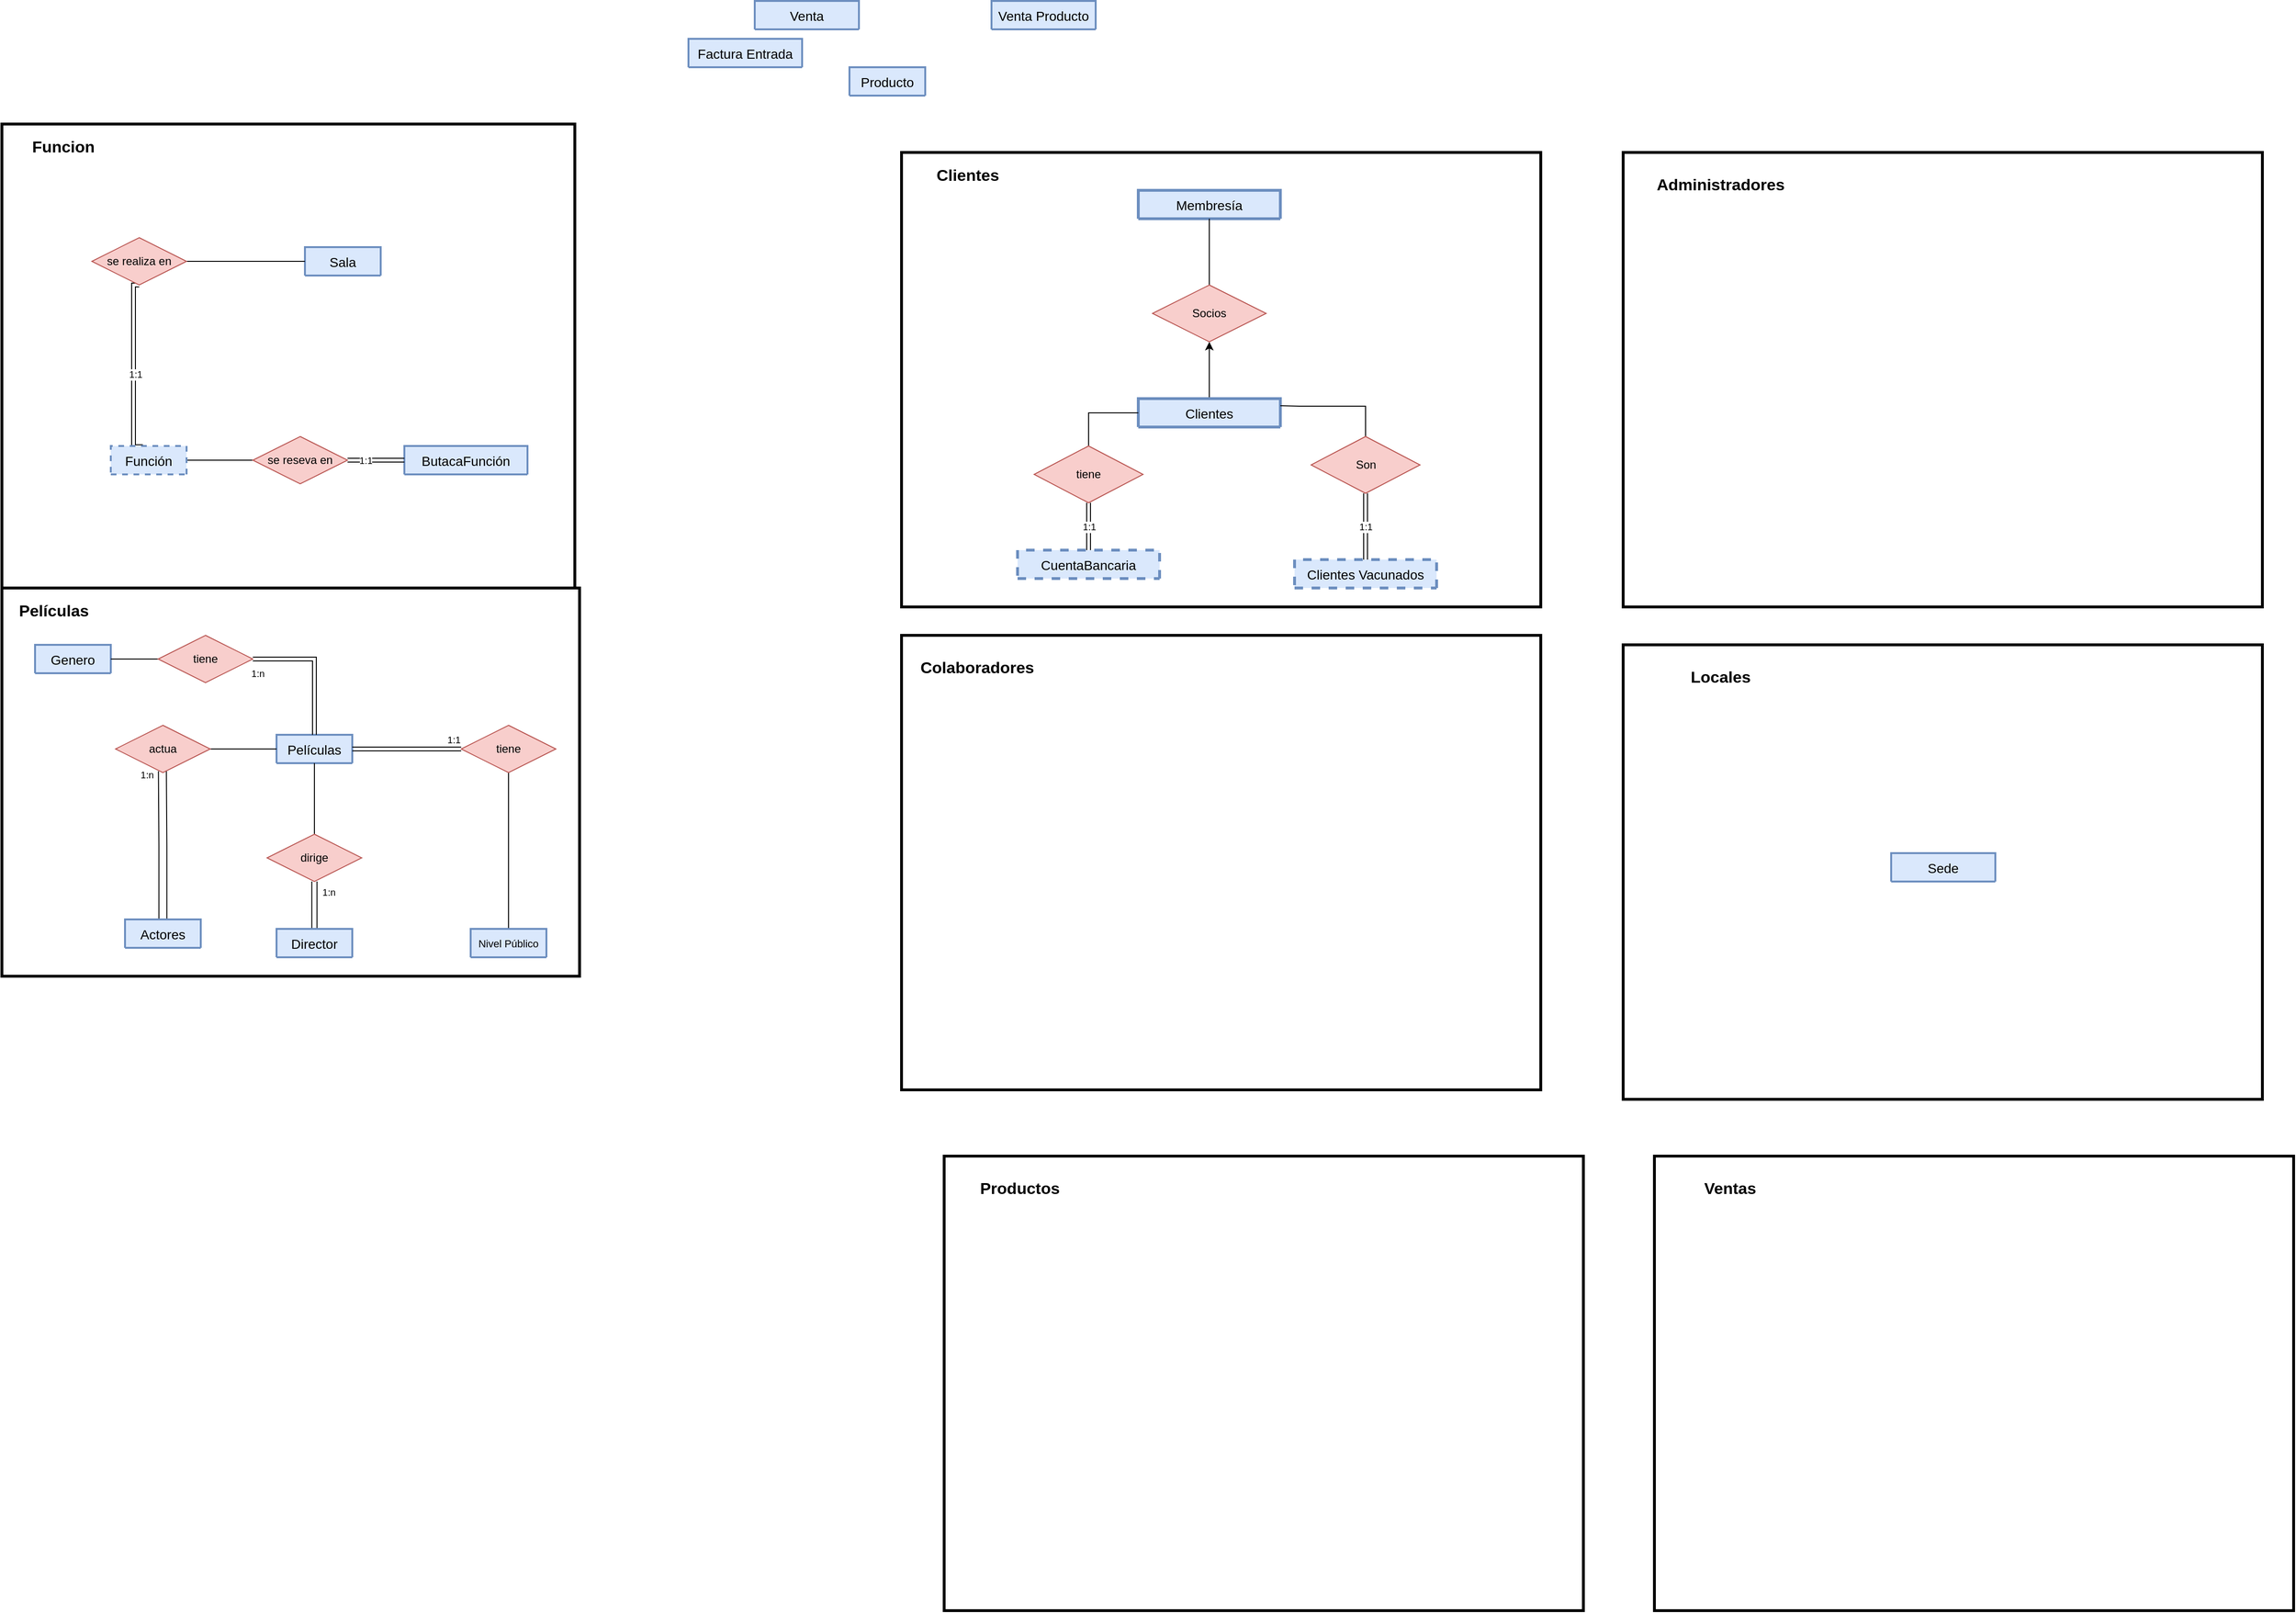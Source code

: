 <mxfile>
    <diagram id="R2lEEEUBdFMjLlhIrx00" name="Page-1">
        <mxGraphModel dx="3669" dy="1703" grid="1" gridSize="10" guides="1" tooltips="1" connect="1" arrows="1" fold="1" page="1" pageScale="1" pageWidth="850" pageHeight="1100" math="0" shadow="0" extFonts="Permanent Marker^https://fonts.googleapis.com/css?family=Permanent+Marker">
            <root>
                <mxCell id="0"/>
                <mxCell id="1" parent="0"/>
                <mxCell id="mSTFbyO6T9UbL1waG1NC-82" value="" style="rounded=0;whiteSpace=wrap;html=1;labelBackgroundColor=none;labelBorderColor=none;fontSize=11;strokeWidth=3;align=center;verticalAlign=middle;fillColor=none;movable=0;resizable=0;rotatable=0;deletable=0;editable=0;connectable=0;" parent="1" vertex="1">
                    <mxGeometry x="75" y="1000" width="610" height="410" as="geometry"/>
                </mxCell>
                <mxCell id="mSTFbyO6T9UbL1waG1NC-91" style="edgeStyle=orthogonalEdgeStyle;shape=link;rounded=0;orthogonalLoop=1;jettySize=auto;html=1;fontSize=17;endArrow=none;endFill=0;width=-8.387;entryX=0.495;entryY=0.969;entryDx=0;entryDy=0;entryPerimeter=0;" parent="1" source="mSTFbyO6T9UbL1waG1NC-58" target="mSTFbyO6T9UbL1waG1NC-90" edge="1">
                    <mxGeometry relative="1" as="geometry"/>
                </mxCell>
                <mxCell id="mSTFbyO6T9UbL1waG1NC-103" value="1:n" style="edgeLabel;html=1;align=center;verticalAlign=middle;resizable=0;points=[];fontSize=10;" parent="mSTFbyO6T9UbL1waG1NC-91" vertex="1" connectable="0">
                    <mxGeometry x="0.717" y="-3" relative="1" as="geometry">
                        <mxPoint x="-20" y="-19" as="offset"/>
                    </mxGeometry>
                </mxCell>
                <mxCell id="mSTFbyO6T9UbL1waG1NC-58" value="Actores" style="swimlane;childLayout=stackLayout;horizontal=1;startSize=30;horizontalStack=0;rounded=1;fontSize=14;fontStyle=0;strokeWidth=2;resizeParent=0;resizeLast=1;shadow=0;dashed=0;align=center;fillColor=#dae8fc;strokeColor=#6c8ebf;" parent="1" vertex="1" collapsed="1">
                    <mxGeometry x="205" y="1350" width="80" height="30" as="geometry">
                        <mxRectangle x="70" y="960" width="160" height="120" as="alternateBounds"/>
                    </mxGeometry>
                </mxCell>
                <mxCell id="mSTFbyO6T9UbL1waG1NC-59" value="- id&#10;+ nombre" style="align=left;strokeColor=none;fillColor=none;spacingLeft=4;fontSize=12;verticalAlign=top;resizable=0;rotatable=0;part=1;" parent="mSTFbyO6T9UbL1waG1NC-58" vertex="1">
                    <mxGeometry y="30" width="80" as="geometry"/>
                </mxCell>
                <mxCell id="mSTFbyO6T9UbL1waG1NC-88" style="edgeStyle=orthogonalEdgeStyle;rounded=0;orthogonalLoop=1;jettySize=auto;html=1;fontSize=17;endArrow=none;endFill=0;shape=link;width=-5.484;" parent="1" source="mSTFbyO6T9UbL1waG1NC-60" target="mSTFbyO6T9UbL1waG1NC-84" edge="1">
                    <mxGeometry relative="1" as="geometry">
                        <Array as="points">
                            <mxPoint x="405" y="1330"/>
                            <mxPoint x="405" y="1330"/>
                        </Array>
                    </mxGeometry>
                </mxCell>
                <mxCell id="mSTFbyO6T9UbL1waG1NC-105" value="1:n" style="edgeLabel;html=1;align=center;verticalAlign=middle;resizable=0;points=[];fontSize=10;" parent="mSTFbyO6T9UbL1waG1NC-88" vertex="1" connectable="0">
                    <mxGeometry x="0.784" y="-3" relative="1" as="geometry">
                        <mxPoint x="12" y="5" as="offset"/>
                    </mxGeometry>
                </mxCell>
                <mxCell id="mSTFbyO6T9UbL1waG1NC-60" value="Director" style="swimlane;childLayout=stackLayout;horizontal=1;startSize=30;horizontalStack=0;rounded=1;fontSize=14;fontStyle=0;strokeWidth=2;resizeParent=0;resizeLast=1;shadow=0;dashed=0;align=center;fillColor=#dae8fc;strokeColor=#6c8ebf;" parent="1" vertex="1" collapsed="1">
                    <mxGeometry x="365" y="1360" width="80" height="30" as="geometry">
                        <mxRectangle x="130" y="1300" width="160" height="120" as="alternateBounds"/>
                    </mxGeometry>
                </mxCell>
                <mxCell id="mSTFbyO6T9UbL1waG1NC-61" value="- id&#10;+ nombre" style="align=left;strokeColor=none;fillColor=none;spacingLeft=4;fontSize=12;verticalAlign=top;resizable=0;rotatable=0;part=1;" parent="mSTFbyO6T9UbL1waG1NC-60" vertex="1">
                    <mxGeometry y="30" width="80" as="geometry"/>
                </mxCell>
                <mxCell id="mSTFbyO6T9UbL1waG1NC-62" value="Películas" style="swimlane;childLayout=stackLayout;horizontal=1;startSize=30;horizontalStack=0;rounded=1;fontSize=14;fontStyle=0;strokeWidth=2;resizeParent=0;resizeLast=1;shadow=0;dashed=0;align=center;fillColor=#dae8fc;strokeColor=#6c8ebf;" parent="1" vertex="1" collapsed="1">
                    <mxGeometry x="365" y="1155" width="80" height="30" as="geometry">
                        <mxRectangle x="400" y="1015" width="160" height="120" as="alternateBounds"/>
                    </mxGeometry>
                </mxCell>
                <mxCell id="mSTFbyO6T9UbL1waG1NC-63" value="- id&#10;+ nombre&#10;+ idioma&#10;+ reseña&#10;+ duración&#10;+ fecha estreno&#10;+ fecha adquisión" style="align=left;strokeColor=none;fillColor=none;spacingLeft=4;fontSize=12;verticalAlign=top;resizable=0;rotatable=0;part=1;" parent="mSTFbyO6T9UbL1waG1NC-62" vertex="1">
                    <mxGeometry y="30" width="80" as="geometry"/>
                </mxCell>
                <mxCell id="mSTFbyO6T9UbL1waG1NC-64" value="Genero" style="swimlane;childLayout=stackLayout;horizontal=1;startSize=30;horizontalStack=0;rounded=1;fontSize=14;fontStyle=0;strokeWidth=2;resizeParent=0;resizeLast=1;shadow=0;dashed=0;align=center;fillColor=#dae8fc;strokeColor=#6c8ebf;" parent="1" vertex="1" collapsed="1">
                    <mxGeometry x="110" y="1060" width="80" height="30" as="geometry">
                        <mxRectangle x="110" y="1060" width="160" height="120" as="alternateBounds"/>
                    </mxGeometry>
                </mxCell>
                <mxCell id="mSTFbyO6T9UbL1waG1NC-65" value="- id&#10;+ nombre" style="align=left;strokeColor=none;fillColor=none;spacingLeft=4;fontSize=12;verticalAlign=top;resizable=0;rotatable=0;part=1;" parent="mSTFbyO6T9UbL1waG1NC-64" vertex="1">
                    <mxGeometry y="30" width="80" as="geometry"/>
                </mxCell>
                <mxCell id="mSTFbyO6T9UbL1waG1NC-94" style="edgeStyle=orthogonalEdgeStyle;rounded=0;orthogonalLoop=1;jettySize=auto;html=1;fontSize=17;endArrow=none;endFill=0;" parent="1" source="mSTFbyO6T9UbL1waG1NC-66" target="mSTFbyO6T9UbL1waG1NC-93" edge="1">
                    <mxGeometry relative="1" as="geometry"/>
                </mxCell>
                <mxCell id="mSTFbyO6T9UbL1waG1NC-66" value="Nivel Público" style="swimlane;childLayout=stackLayout;horizontal=1;startSize=30;horizontalStack=0;rounded=1;fontSize=11;fontStyle=0;strokeWidth=2;resizeParent=0;resizeLast=1;shadow=0;dashed=0;align=center;fillColor=#dae8fc;strokeColor=#6c8ebf;" parent="1" vertex="1" collapsed="1">
                    <mxGeometry x="570" y="1360" width="80" height="30" as="geometry">
                        <mxRectangle x="570" y="1360" width="160" height="120" as="alternateBounds"/>
                    </mxGeometry>
                </mxCell>
                <mxCell id="mSTFbyO6T9UbL1waG1NC-67" value="- id&#10;+ nombre" style="align=left;strokeColor=none;fillColor=none;spacingLeft=4;fontSize=12;verticalAlign=top;resizable=0;rotatable=0;part=1;" parent="mSTFbyO6T9UbL1waG1NC-66" vertex="1">
                    <mxGeometry y="30" width="80" as="geometry"/>
                </mxCell>
                <mxCell id="mSTFbyO6T9UbL1waG1NC-70" value="Producto" style="swimlane;childLayout=stackLayout;horizontal=1;startSize=30;horizontalStack=0;rounded=1;fontSize=14;fontStyle=0;strokeWidth=2;resizeParent=0;resizeLast=1;shadow=0;dashed=0;align=center;fillColor=#dae8fc;strokeColor=#6c8ebf;" parent="1" vertex="1" collapsed="1">
                    <mxGeometry x="970" y="450" width="80" height="30" as="geometry">
                        <mxRectangle x="290" y="390" width="160" height="120" as="alternateBounds"/>
                    </mxGeometry>
                </mxCell>
                <mxCell id="mSTFbyO6T9UbL1waG1NC-71" value="- id&#10;+ nro_butaca&#10;+ n" style="align=left;strokeColor=none;fillColor=none;spacingLeft=4;fontSize=12;verticalAlign=top;resizable=0;rotatable=0;part=1;" parent="mSTFbyO6T9UbL1waG1NC-70" vertex="1">
                    <mxGeometry y="30" width="80" as="geometry"/>
                </mxCell>
                <mxCell id="mSTFbyO6T9UbL1waG1NC-72" value="Factura Entrada" style="swimlane;childLayout=stackLayout;horizontal=1;startSize=30;horizontalStack=0;rounded=1;fontSize=14;fontStyle=0;strokeWidth=2;resizeParent=0;resizeLast=1;shadow=0;dashed=0;align=center;fillColor=#dae8fc;strokeColor=#6c8ebf;verticalAlign=middle;" parent="1" vertex="1" collapsed="1">
                    <mxGeometry x="800" y="420" width="120" height="30" as="geometry">
                        <mxRectangle x="650" y="30" width="160" height="120" as="alternateBounds"/>
                    </mxGeometry>
                </mxCell>
                <mxCell id="mSTFbyO6T9UbL1waG1NC-73" value="- id&#10;+ nro_butaca&#10;+ n" style="align=left;strokeColor=none;fillColor=none;spacingLeft=4;fontSize=12;verticalAlign=top;resizable=0;rotatable=0;part=1;" parent="mSTFbyO6T9UbL1waG1NC-72" vertex="1">
                    <mxGeometry y="30" width="120" as="geometry"/>
                </mxCell>
                <mxCell id="mSTFbyO6T9UbL1waG1NC-74" value="Venta Producto" style="swimlane;childLayout=stackLayout;horizontal=1;startSize=30;horizontalStack=0;rounded=1;fontSize=14;fontStyle=0;strokeWidth=2;resizeParent=0;resizeLast=1;shadow=0;dashed=0;align=center;fillColor=#dae8fc;strokeColor=#6c8ebf;" parent="1" vertex="1" collapsed="1">
                    <mxGeometry x="1120" y="380" width="110" height="30" as="geometry">
                        <mxRectangle x="290" y="390" width="160" height="120" as="alternateBounds"/>
                    </mxGeometry>
                </mxCell>
                <mxCell id="mSTFbyO6T9UbL1waG1NC-75" value="- id&#10;+ nro_butaca&#10;+ n" style="align=left;strokeColor=none;fillColor=none;spacingLeft=4;fontSize=12;verticalAlign=top;resizable=0;rotatable=0;part=1;" parent="mSTFbyO6T9UbL1waG1NC-74" vertex="1">
                    <mxGeometry y="30" width="110" as="geometry"/>
                </mxCell>
                <mxCell id="mSTFbyO6T9UbL1waG1NC-76" value="Venta" style="swimlane;childLayout=stackLayout;horizontal=1;startSize=30;horizontalStack=0;rounded=1;fontSize=14;fontStyle=0;strokeWidth=2;resizeParent=0;resizeLast=1;shadow=0;dashed=0;align=center;fillColor=#dae8fc;strokeColor=#6c8ebf;" parent="1" vertex="1" collapsed="1">
                    <mxGeometry x="870" y="380" width="110" height="30" as="geometry">
                        <mxRectangle x="290" y="390" width="160" height="120" as="alternateBounds"/>
                    </mxGeometry>
                </mxCell>
                <mxCell id="mSTFbyO6T9UbL1waG1NC-77" value="- id&#10;+ nro_butaca&#10;+ n" style="align=left;strokeColor=none;fillColor=none;spacingLeft=4;fontSize=12;verticalAlign=top;resizable=0;rotatable=0;part=1;" parent="mSTFbyO6T9UbL1waG1NC-76" vertex="1">
                    <mxGeometry y="30" width="110" as="geometry"/>
                </mxCell>
                <mxCell id="mSTFbyO6T9UbL1waG1NC-83" value="&lt;b&gt;&lt;font style=&quot;font-size: 17px&quot;&gt;Películas&lt;/font&gt;&lt;/b&gt;" style="text;html=1;strokeColor=none;fillColor=none;align=center;verticalAlign=middle;whiteSpace=wrap;rounded=0;labelBackgroundColor=none;labelBorderColor=none;fontSize=11;" parent="1" vertex="1">
                    <mxGeometry x="100" y="1010" width="60" height="30" as="geometry"/>
                </mxCell>
                <mxCell id="mSTFbyO6T9UbL1waG1NC-89" style="edgeStyle=orthogonalEdgeStyle;rounded=0;orthogonalLoop=1;jettySize=auto;html=1;fontSize=17;endArrow=none;endFill=0;" parent="1" source="mSTFbyO6T9UbL1waG1NC-84" target="mSTFbyO6T9UbL1waG1NC-62" edge="1">
                    <mxGeometry relative="1" as="geometry"/>
                </mxCell>
                <mxCell id="mSTFbyO6T9UbL1waG1NC-84" value="dirige" style="shape=rhombus;perimeter=rhombusPerimeter;whiteSpace=wrap;html=1;align=center;fillColor=#f8cecc;strokeColor=#b85450;" parent="1" vertex="1">
                    <mxGeometry x="355" y="1260" width="100" height="50" as="geometry"/>
                </mxCell>
                <mxCell id="mSTFbyO6T9UbL1waG1NC-92" style="edgeStyle=orthogonalEdgeStyle;rounded=0;orthogonalLoop=1;jettySize=auto;html=1;fontSize=17;endArrow=none;endFill=0;" parent="1" source="mSTFbyO6T9UbL1waG1NC-90" target="mSTFbyO6T9UbL1waG1NC-62" edge="1">
                    <mxGeometry relative="1" as="geometry">
                        <mxPoint x="340" y="1165" as="targetPoint"/>
                    </mxGeometry>
                </mxCell>
                <mxCell id="mSTFbyO6T9UbL1waG1NC-90" value="actua" style="shape=rhombus;perimeter=rhombusPerimeter;whiteSpace=wrap;html=1;align=center;fillColor=#f8cecc;strokeColor=#b85450;" parent="1" vertex="1">
                    <mxGeometry x="195" y="1145" width="100" height="50" as="geometry"/>
                </mxCell>
                <mxCell id="mSTFbyO6T9UbL1waG1NC-101" style="edgeStyle=orthogonalEdgeStyle;rounded=0;orthogonalLoop=1;jettySize=auto;html=1;fontSize=17;endArrow=none;endFill=0;startArrow=classic;startFill=1;entryX=1;entryY=0.5;entryDx=0;entryDy=0;strokeColor=default;shape=link;" parent="1" source="mSTFbyO6T9UbL1waG1NC-93" target="mSTFbyO6T9UbL1waG1NC-62" edge="1">
                    <mxGeometry relative="1" as="geometry"/>
                </mxCell>
                <mxCell id="mSTFbyO6T9UbL1waG1NC-102" value="1:1" style="edgeLabel;html=1;align=center;verticalAlign=middle;resizable=0;points=[];fontSize=10;" parent="mSTFbyO6T9UbL1waG1NC-101" vertex="1" connectable="0">
                    <mxGeometry x="-0.825" y="-1" relative="1" as="geometry">
                        <mxPoint x="2" y="-9" as="offset"/>
                    </mxGeometry>
                </mxCell>
                <mxCell id="mSTFbyO6T9UbL1waG1NC-93" value="tiene" style="shape=rhombus;perimeter=rhombusPerimeter;whiteSpace=wrap;html=1;align=center;fillColor=#f8cecc;strokeColor=#b85450;" parent="1" vertex="1">
                    <mxGeometry x="560" y="1145" width="100" height="50" as="geometry"/>
                </mxCell>
                <mxCell id="mSTFbyO6T9UbL1waG1NC-107" style="edgeStyle=orthogonalEdgeStyle;rounded=0;orthogonalLoop=1;jettySize=auto;html=1;fontSize=10;startArrow=none;startFill=0;endArrow=none;endFill=0;strokeColor=default;" parent="1" source="mSTFbyO6T9UbL1waG1NC-106" target="mSTFbyO6T9UbL1waG1NC-64" edge="1">
                    <mxGeometry relative="1" as="geometry"/>
                </mxCell>
                <mxCell id="mSTFbyO6T9UbL1waG1NC-108" style="edgeStyle=orthogonalEdgeStyle;shape=link;rounded=0;orthogonalLoop=1;jettySize=auto;html=1;entryX=0.5;entryY=0;entryDx=0;entryDy=0;fontSize=10;startArrow=classic;startFill=1;endArrow=none;endFill=0;strokeColor=default;" parent="1" source="mSTFbyO6T9UbL1waG1NC-106" target="mSTFbyO6T9UbL1waG1NC-62" edge="1">
                    <mxGeometry relative="1" as="geometry"/>
                </mxCell>
                <mxCell id="mSTFbyO6T9UbL1waG1NC-109" value="1:n" style="edgeLabel;html=1;align=center;verticalAlign=middle;resizable=0;points=[];fontSize=10;" parent="mSTFbyO6T9UbL1waG1NC-108" vertex="1" connectable="0">
                    <mxGeometry x="-0.873" relative="1" as="geometry">
                        <mxPoint x="-4" y="15" as="offset"/>
                    </mxGeometry>
                </mxCell>
                <mxCell id="mSTFbyO6T9UbL1waG1NC-106" value="tiene" style="shape=rhombus;perimeter=rhombusPerimeter;whiteSpace=wrap;html=1;align=center;fillColor=#f8cecc;strokeColor=#b85450;" parent="1" vertex="1">
                    <mxGeometry x="240" y="1050" width="100" height="50" as="geometry"/>
                </mxCell>
                <mxCell id="mSTFbyO6T9UbL1waG1NC-110" value="" style="rounded=0;whiteSpace=wrap;html=1;labelBackgroundColor=none;labelBorderColor=none;fontSize=10;strokeWidth=3;fillColor=none;align=center;verticalAlign=middle;movable=0;resizable=0;rotatable=0;deletable=0;editable=0;connectable=0;" parent="1" vertex="1">
                    <mxGeometry x="75" y="510" width="605" height="490" as="geometry"/>
                </mxCell>
                <mxCell id="mSTFbyO6T9UbL1waG1NC-111" value="&lt;span style=&quot;font-size: 17px&quot;&gt;&lt;b&gt;Funcion&lt;/b&gt;&lt;/span&gt;" style="text;html=1;strokeColor=none;fillColor=none;align=center;verticalAlign=middle;whiteSpace=wrap;rounded=0;labelBackgroundColor=none;labelBorderColor=none;fontSize=11;" parent="1" vertex="1">
                    <mxGeometry x="110" y="520" width="60" height="30" as="geometry"/>
                </mxCell>
                <mxCell id="mSTFbyO6T9UbL1waG1NC-119" value="" style="edgeStyle=orthogonalEdgeStyle;rounded=0;orthogonalLoop=1;jettySize=auto;html=1;fontSize=10;startArrow=none;startFill=0;endArrow=none;endFill=0;strokeColor=default;shape=link;exitX=0.423;exitY=0.024;exitDx=0;exitDy=0;exitPerimeter=0;entryX=0.5;entryY=1;entryDx=0;entryDy=0;" parent="1" source="mSTFbyO6T9UbL1waG1NC-112" target="mSTFbyO6T9UbL1waG1NC-118" edge="1">
                    <mxGeometry x="0.238" y="-10" relative="1" as="geometry">
                        <mxPoint x="214" y="680" as="targetPoint"/>
                        <Array as="points">
                            <mxPoint x="214" y="680"/>
                        </Array>
                        <mxPoint as="offset"/>
                    </mxGeometry>
                </mxCell>
                <mxCell id="mSTFbyO6T9UbL1waG1NC-121" value="1:1" style="edgeLabel;html=1;align=center;verticalAlign=middle;resizable=0;points=[];fontSize=10;" parent="mSTFbyO6T9UbL1waG1NC-119" vertex="1" connectable="0">
                    <mxGeometry x="-0.068" y="-2" relative="1" as="geometry">
                        <mxPoint as="offset"/>
                    </mxGeometry>
                </mxCell>
                <mxCell id="mSTFbyO6T9UbL1waG1NC-125" style="edgeStyle=orthogonalEdgeStyle;rounded=0;orthogonalLoop=1;jettySize=auto;html=1;fontSize=10;startArrow=none;startFill=0;endArrow=none;endFill=0;strokeColor=default;" parent="1" source="mSTFbyO6T9UbL1waG1NC-112" target="mSTFbyO6T9UbL1waG1NC-124" edge="1">
                    <mxGeometry relative="1" as="geometry"/>
                </mxCell>
                <mxCell id="mSTFbyO6T9UbL1waG1NC-112" value="Función" style="swimlane;childLayout=stackLayout;horizontal=1;startSize=30;horizontalStack=0;rounded=1;fontSize=14;fontStyle=0;strokeWidth=2;resizeParent=0;resizeLast=1;shadow=0;dashed=1;align=center;labelBackgroundColor=none;labelBorderColor=none;fillColor=#dae8fc;strokeColor=#6c8ebf;" parent="1" vertex="1" collapsed="1">
                    <mxGeometry x="190" y="850" width="80" height="30" as="geometry">
                        <mxRectangle x="110" y="830" width="160" height="120" as="alternateBounds"/>
                    </mxGeometry>
                </mxCell>
                <mxCell id="mSTFbyO6T9UbL1waG1NC-114" value="- Sala.id&#10;- fecha&#10;- hora" style="align=left;strokeColor=none;fillColor=none;spacingLeft=4;fontSize=12;verticalAlign=top;resizable=0;rotatable=0;part=1;labelBackgroundColor=none;labelBorderColor=none;" parent="mSTFbyO6T9UbL1waG1NC-112" vertex="1">
                    <mxGeometry y="30" width="80" as="geometry"/>
                </mxCell>
                <mxCell id="mSTFbyO6T9UbL1waG1NC-116" value="Sala" style="swimlane;childLayout=stackLayout;horizontal=1;startSize=30;horizontalStack=0;rounded=1;fontSize=14;fontStyle=0;strokeWidth=2;resizeParent=0;resizeLast=1;shadow=0;dashed=0;align=center;fillColor=#dae8fc;strokeColor=#6c8ebf;" parent="1" vertex="1" collapsed="1">
                    <mxGeometry x="395" y="640" width="80" height="30" as="geometry">
                        <mxRectangle x="240" y="690" width="160" height="120" as="alternateBounds"/>
                    </mxGeometry>
                </mxCell>
                <mxCell id="mSTFbyO6T9UbL1waG1NC-117" value="- id&#10;+ Sede.id&#10;+ numero_sala&#10;+ n_butacas" style="align=left;strokeColor=none;fillColor=none;spacingLeft=4;fontSize=12;verticalAlign=top;resizable=0;rotatable=0;part=1;" parent="mSTFbyO6T9UbL1waG1NC-116" vertex="1">
                    <mxGeometry y="30" width="80" as="geometry"/>
                </mxCell>
                <mxCell id="mSTFbyO6T9UbL1waG1NC-120" style="edgeStyle=orthogonalEdgeStyle;rounded=0;orthogonalLoop=1;jettySize=auto;html=1;fontSize=10;startArrow=none;startFill=0;endArrow=none;endFill=0;strokeColor=default;" parent="1" source="mSTFbyO6T9UbL1waG1NC-118" target="mSTFbyO6T9UbL1waG1NC-116" edge="1">
                    <mxGeometry relative="1" as="geometry"/>
                </mxCell>
                <mxCell id="mSTFbyO6T9UbL1waG1NC-118" value="se realiza en" style="shape=rhombus;perimeter=rhombusPerimeter;whiteSpace=wrap;html=1;align=center;fillColor=#f8cecc;strokeColor=#b85450;" parent="1" vertex="1">
                    <mxGeometry x="170" y="630" width="100" height="50" as="geometry"/>
                </mxCell>
                <mxCell id="mSTFbyO6T9UbL1waG1NC-122" value="ButacaFunción" style="swimlane;childLayout=stackLayout;horizontal=1;startSize=30;horizontalStack=0;rounded=1;fontSize=14;fontStyle=0;strokeWidth=2;resizeParent=0;resizeLast=1;shadow=0;dashed=0;align=center;fillColor=#dae8fc;strokeColor=#6c8ebf;" parent="1" vertex="1" collapsed="1">
                    <mxGeometry x="500" y="850" width="130" height="30" as="geometry">
                        <mxRectangle x="510" y="640" width="160" height="140" as="alternateBounds"/>
                    </mxGeometry>
                </mxCell>
                <mxCell id="mSTFbyO6T9UbL1waG1NC-123" value="- funcion_id&#10;- funcion_fecha&#10;- funcio_hora&#10;+ nro_fila&#10;+ nro_columna&#10;+ VentaEntrada.id" style="align=left;strokeColor=none;fillColor=none;spacingLeft=4;fontSize=12;verticalAlign=top;resizable=0;rotatable=0;part=1;" parent="mSTFbyO6T9UbL1waG1NC-122" vertex="1">
                    <mxGeometry y="30" width="130" as="geometry"/>
                </mxCell>
                <mxCell id="mSTFbyO6T9UbL1waG1NC-126" style="edgeStyle=orthogonalEdgeStyle;shape=link;rounded=0;orthogonalLoop=1;jettySize=auto;html=1;entryX=0;entryY=0.5;entryDx=0;entryDy=0;fontSize=10;startArrow=none;startFill=0;endArrow=none;endFill=0;strokeColor=default;" parent="1" source="mSTFbyO6T9UbL1waG1NC-124" target="mSTFbyO6T9UbL1waG1NC-122" edge="1">
                    <mxGeometry relative="1" as="geometry"/>
                </mxCell>
                <mxCell id="mSTFbyO6T9UbL1waG1NC-127" value="1:1" style="edgeLabel;html=1;align=center;verticalAlign=middle;resizable=0;points=[];fontSize=10;" parent="mSTFbyO6T9UbL1waG1NC-126" vertex="1" connectable="0">
                    <mxGeometry x="-0.362" relative="1" as="geometry">
                        <mxPoint as="offset"/>
                    </mxGeometry>
                </mxCell>
                <mxCell id="mSTFbyO6T9UbL1waG1NC-124" value="se reseva en" style="shape=rhombus;perimeter=rhombusPerimeter;whiteSpace=wrap;html=1;align=center;fillColor=#f8cecc;strokeColor=#b85450;" parent="1" vertex="1">
                    <mxGeometry x="340" y="840" width="100" height="50" as="geometry"/>
                </mxCell>
                <mxCell id="mSTFbyO6T9UbL1waG1NC-132" value="" style="rounded=0;whiteSpace=wrap;html=1;labelBackgroundColor=none;labelBorderColor=none;fontSize=10;strokeWidth=3;fillColor=none;align=center;verticalAlign=middle;" parent="1" vertex="1">
                    <mxGeometry x="1787" y="540" width="675" height="480" as="geometry"/>
                </mxCell>
                <mxCell id="mSTFbyO6T9UbL1waG1NC-133" value="&lt;span style=&quot;font-size: 17px&quot;&gt;&lt;b&gt;Administradores&lt;/b&gt;&lt;/span&gt;" style="text;html=1;strokeColor=none;fillColor=none;align=center;verticalAlign=middle;whiteSpace=wrap;rounded=0;labelBackgroundColor=none;labelBorderColor=none;fontSize=11;" parent="1" vertex="1">
                    <mxGeometry x="1860" y="560" width="60" height="30" as="geometry"/>
                </mxCell>
                <mxCell id="mSTFbyO6T9UbL1waG1NC-134" value="" style="rounded=0;whiteSpace=wrap;html=1;labelBackgroundColor=none;labelBorderColor=none;fontSize=10;strokeWidth=3;fillColor=none;align=center;verticalAlign=middle;" parent="1" vertex="1">
                    <mxGeometry x="1787" y="1060" width="675" height="480" as="geometry"/>
                </mxCell>
                <mxCell id="mSTFbyO6T9UbL1waG1NC-135" value="&lt;span style=&quot;font-size: 17px&quot;&gt;&lt;b&gt;Locales&lt;/b&gt;&lt;/span&gt;" style="text;html=1;strokeColor=none;fillColor=none;align=center;verticalAlign=middle;whiteSpace=wrap;rounded=0;labelBackgroundColor=none;labelBorderColor=none;fontSize=11;" parent="1" vertex="1">
                    <mxGeometry x="1860" y="1080" width="60" height="30" as="geometry"/>
                </mxCell>
                <mxCell id="mSTFbyO6T9UbL1waG1NC-136" value="" style="rounded=0;whiteSpace=wrap;html=1;labelBackgroundColor=none;labelBorderColor=none;fontSize=10;strokeWidth=3;fillColor=none;align=center;verticalAlign=middle;" parent="1" vertex="1">
                    <mxGeometry x="1070" y="1600" width="675" height="480" as="geometry"/>
                </mxCell>
                <mxCell id="mSTFbyO6T9UbL1waG1NC-137" value="&lt;span style=&quot;font-size: 17px&quot;&gt;&lt;b&gt;Productos&lt;/b&gt;&lt;/span&gt;" style="text;html=1;strokeColor=none;fillColor=none;align=center;verticalAlign=middle;whiteSpace=wrap;rounded=0;labelBackgroundColor=none;labelBorderColor=none;fontSize=11;" parent="1" vertex="1">
                    <mxGeometry x="1120" y="1620" width="60" height="30" as="geometry"/>
                </mxCell>
                <mxCell id="mSTFbyO6T9UbL1waG1NC-138" value="" style="rounded=0;whiteSpace=wrap;html=1;labelBackgroundColor=none;labelBorderColor=none;fontSize=10;strokeWidth=3;fillColor=none;align=center;verticalAlign=middle;" parent="1" vertex="1">
                    <mxGeometry x="1820" y="1600" width="675" height="480" as="geometry"/>
                </mxCell>
                <mxCell id="mSTFbyO6T9UbL1waG1NC-139" value="&lt;span style=&quot;font-size: 17px&quot;&gt;&lt;b&gt;Ventas&lt;/b&gt;&lt;/span&gt;" style="text;html=1;strokeColor=none;fillColor=none;align=center;verticalAlign=middle;whiteSpace=wrap;rounded=0;labelBackgroundColor=none;labelBorderColor=none;fontSize=11;" parent="1" vertex="1">
                    <mxGeometry x="1870" y="1620" width="60" height="30" as="geometry"/>
                </mxCell>
                <mxCell id="mSTFbyO6T9UbL1waG1NC-140" value="" style="group;movable=0;resizable=0;rotatable=0;deletable=0;editable=0;connectable=0;" parent="1" vertex="1" connectable="0">
                    <mxGeometry x="1025" y="540" width="675" height="480" as="geometry"/>
                </mxCell>
                <mxCell id="mSTFbyO6T9UbL1waG1NC-128" value="" style="rounded=0;whiteSpace=wrap;html=1;labelBackgroundColor=none;labelBorderColor=none;fontSize=10;strokeWidth=3;fillColor=none;align=center;verticalAlign=middle;movable=0;resizable=0;rotatable=0;deletable=0;editable=0;connectable=0;" parent="mSTFbyO6T9UbL1waG1NC-140" vertex="1">
                    <mxGeometry width="675" height="480" as="geometry"/>
                </mxCell>
                <mxCell id="mSTFbyO6T9UbL1waG1NC-129" value="&lt;span style=&quot;font-size: 17px&quot;&gt;&lt;b&gt;Clientes&lt;/b&gt;&lt;/span&gt;" style="text;html=1;strokeColor=none;fillColor=none;align=center;verticalAlign=middle;whiteSpace=wrap;rounded=0;labelBackgroundColor=none;labelBorderColor=none;fontSize=11;movable=1;resizable=1;rotatable=1;deletable=1;editable=1;connectable=1;" parent="mSTFbyO6T9UbL1waG1NC-140" vertex="1">
                    <mxGeometry x="40" y="10" width="60" height="30" as="geometry"/>
                </mxCell>
                <mxCell id="mSTFbyO6T9UbL1waG1NC-78" value="Clientes Vacunados" style="swimlane;childLayout=stackLayout;horizontal=1;startSize=30;horizontalStack=0;rounded=1;fontSize=14;fontStyle=0;strokeWidth=3;resizeParent=0;resizeLast=1;shadow=0;dashed=1;align=center;fillColor=#dae8fc;strokeColor=#6c8ebf;labelBorderColor=none;labelBackgroundColor=none;" parent="mSTFbyO6T9UbL1waG1NC-140" vertex="1" collapsed="1">
                    <mxGeometry x="415" y="430" width="150" height="30" as="geometry">
                        <mxRectangle x="65" y="80" width="160" height="120" as="alternateBounds"/>
                    </mxGeometry>
                </mxCell>
                <mxCell id="mSTFbyO6T9UbL1waG1NC-79" value="+ qr_carnet" style="align=left;strokeColor=none;fillColor=none;spacingLeft=4;fontSize=12;verticalAlign=top;resizable=0;rotatable=0;part=1;" parent="mSTFbyO6T9UbL1waG1NC-78" vertex="1">
                    <mxGeometry y="30" width="150" height="90" as="geometry"/>
                </mxCell>
                <mxCell id="mSTFbyO6T9UbL1waG1NC-81" value="+ qr_carnet" style="align=left;strokeColor=none;fillColor=none;spacingLeft=4;fontSize=12;verticalAlign=top;resizable=0;rotatable=0;part=1;" parent="mSTFbyO6T9UbL1waG1NC-78" vertex="1">
                    <mxGeometry y="120" width="150" height="-90" as="geometry"/>
                </mxCell>
                <mxCell id="mSTFbyO6T9UbL1waG1NC-187" style="edgeStyle=orthogonalEdgeStyle;rounded=0;orthogonalLoop=1;jettySize=auto;html=1;fontSize=10;startArrow=none;startFill=0;endArrow=classic;endFill=1;strokeColor=default;" parent="mSTFbyO6T9UbL1waG1NC-140" source="mSTFbyO6T9UbL1waG1NC-141" target="mSTFbyO6T9UbL1waG1NC-150" edge="1">
                    <mxGeometry relative="1" as="geometry"/>
                </mxCell>
                <mxCell id="mSTFbyO6T9UbL1waG1NC-141" value="Clientes" style="swimlane;childLayout=stackLayout;horizontal=1;startSize=30;horizontalStack=0;rounded=1;fontSize=14;fontStyle=0;strokeWidth=3;resizeParent=0;resizeLast=1;shadow=0;align=center;fillColor=#dae8fc;strokeColor=#6c8ebf;labelBorderColor=none;labelBackgroundColor=none;" parent="mSTFbyO6T9UbL1waG1NC-140" vertex="1" collapsed="1">
                    <mxGeometry x="250" y="260" width="150" height="30" as="geometry">
                        <mxRectangle x="65" y="170" width="160" height="120" as="alternateBounds"/>
                    </mxGeometry>
                </mxCell>
                <mxCell id="mSTFbyO6T9UbL1waG1NC-142" value="- id&#10;+ nombres&#10;+ apellidos&#10;+ correo&#10;+ celular" style="align=left;strokeColor=none;fillColor=none;spacingLeft=4;fontSize=12;verticalAlign=top;resizable=0;rotatable=0;part=1;" parent="mSTFbyO6T9UbL1waG1NC-141" vertex="1">
                    <mxGeometry y="30" width="150" as="geometry"/>
                </mxCell>
                <mxCell id="mSTFbyO6T9UbL1waG1NC-185" value="1:1" style="edgeStyle=orthogonalEdgeStyle;rounded=0;orthogonalLoop=1;jettySize=auto;html=1;fontSize=10;startArrow=none;startFill=0;endArrow=none;endFill=0;strokeColor=default;shape=link;" parent="mSTFbyO6T9UbL1waG1NC-140" source="mSTFbyO6T9UbL1waG1NC-144" target="mSTFbyO6T9UbL1waG1NC-153" edge="1">
                    <mxGeometry relative="1" as="geometry"/>
                </mxCell>
                <mxCell id="mSTFbyO6T9UbL1waG1NC-144" value="CuentaBancaria" style="swimlane;childLayout=stackLayout;horizontal=1;startSize=30;horizontalStack=0;rounded=1;fontSize=14;fontStyle=0;strokeWidth=3;resizeParent=0;resizeLast=1;shadow=0;align=center;fillColor=#dae8fc;strokeColor=#6c8ebf;labelBorderColor=none;labelBackgroundColor=none;dashed=1;" parent="mSTFbyO6T9UbL1waG1NC-140" vertex="1" collapsed="1">
                    <mxGeometry x="122.5" y="420" width="150" height="30" as="geometry">
                        <mxRectangle x="295" y="230" width="160" height="120" as="alternateBounds"/>
                    </mxGeometry>
                </mxCell>
                <mxCell id="mSTFbyO6T9UbL1waG1NC-145" value="- Cliente.id&#10;+ numero_cuenta&#10;+ tipo_cuenta&#10;+ tipo_tarjeta" style="align=left;strokeColor=none;fillColor=none;spacingLeft=4;fontSize=12;verticalAlign=top;resizable=0;rotatable=0;part=1;" parent="mSTFbyO6T9UbL1waG1NC-144" vertex="1">
                    <mxGeometry y="30" width="150" as="geometry"/>
                </mxCell>
                <mxCell id="mSTFbyO6T9UbL1waG1NC-146" value="Membresía" style="swimlane;childLayout=stackLayout;horizontal=1;startSize=30;horizontalStack=0;rounded=1;fontSize=14;fontStyle=0;strokeWidth=3;resizeParent=0;resizeLast=1;shadow=0;align=center;fillColor=#dae8fc;strokeColor=#6c8ebf;labelBorderColor=none;labelBackgroundColor=none;" parent="mSTFbyO6T9UbL1waG1NC-140" vertex="1" collapsed="1">
                    <mxGeometry x="250" y="40" width="150" height="30" as="geometry">
                        <mxRectangle x="250" y="50" width="160" height="120" as="alternateBounds"/>
                    </mxGeometry>
                </mxCell>
                <mxCell id="mSTFbyO6T9UbL1waG1NC-147" value="- id&#10;+ nombre" style="align=left;strokeColor=none;fillColor=none;spacingLeft=4;fontSize=12;verticalAlign=top;resizable=0;rotatable=0;part=1;" parent="mSTFbyO6T9UbL1waG1NC-146" vertex="1">
                    <mxGeometry y="30" width="150" as="geometry"/>
                </mxCell>
                <mxCell id="mSTFbyO6T9UbL1waG1NC-188" style="edgeStyle=orthogonalEdgeStyle;rounded=0;orthogonalLoop=1;jettySize=auto;html=1;entryX=0.5;entryY=1;entryDx=0;entryDy=0;fontSize=10;startArrow=none;startFill=0;endArrow=none;endFill=0;strokeColor=default;" parent="mSTFbyO6T9UbL1waG1NC-140" source="mSTFbyO6T9UbL1waG1NC-150" target="mSTFbyO6T9UbL1waG1NC-146" edge="1">
                    <mxGeometry relative="1" as="geometry"/>
                </mxCell>
                <mxCell id="mSTFbyO6T9UbL1waG1NC-150" value="Socios" style="shape=rhombus;perimeter=rhombusPerimeter;whiteSpace=wrap;html=1;align=center;fillColor=#f8cecc;strokeColor=#b85450;" parent="mSTFbyO6T9UbL1waG1NC-140" vertex="1">
                    <mxGeometry x="265" y="140" width="120" height="60" as="geometry"/>
                </mxCell>
                <mxCell id="mSTFbyO6T9UbL1waG1NC-186" style="edgeStyle=orthogonalEdgeStyle;rounded=0;orthogonalLoop=1;jettySize=auto;html=1;entryX=0;entryY=0.5;entryDx=0;entryDy=0;fontSize=10;startArrow=none;startFill=0;endArrow=none;endFill=0;strokeColor=default;" parent="mSTFbyO6T9UbL1waG1NC-140" source="mSTFbyO6T9UbL1waG1NC-153" target="mSTFbyO6T9UbL1waG1NC-141" edge="1">
                    <mxGeometry relative="1" as="geometry"/>
                </mxCell>
                <mxCell id="mSTFbyO6T9UbL1waG1NC-153" value="tiene" style="shape=rhombus;perimeter=rhombusPerimeter;whiteSpace=wrap;html=1;align=center;fillColor=#f8cecc;strokeColor=#b85450;" parent="mSTFbyO6T9UbL1waG1NC-140" vertex="1">
                    <mxGeometry x="140" y="310" width="115" height="60" as="geometry"/>
                </mxCell>
                <mxCell id="mSTFbyO6T9UbL1waG1NC-184" style="edgeStyle=orthogonalEdgeStyle;rounded=0;orthogonalLoop=1;jettySize=auto;html=1;entryX=1;entryY=0.25;entryDx=0;entryDy=0;fontSize=10;startArrow=none;startFill=0;endArrow=none;endFill=0;strokeColor=default;" parent="mSTFbyO6T9UbL1waG1NC-140" source="mSTFbyO6T9UbL1waG1NC-182" target="mSTFbyO6T9UbL1waG1NC-141" edge="1">
                    <mxGeometry relative="1" as="geometry">
                        <Array as="points">
                            <mxPoint x="490" y="268"/>
                            <mxPoint x="420" y="268"/>
                        </Array>
                    </mxGeometry>
                </mxCell>
                <mxCell id="mSTFbyO6T9UbL1waG1NC-182" value="Son" style="shape=rhombus;perimeter=rhombusPerimeter;whiteSpace=wrap;html=1;align=center;fillColor=#f8cecc;strokeColor=#b85450;" parent="mSTFbyO6T9UbL1waG1NC-140" vertex="1">
                    <mxGeometry x="432.5" y="300" width="115" height="60" as="geometry"/>
                </mxCell>
                <mxCell id="mSTFbyO6T9UbL1waG1NC-183" value="1:1" style="edgeStyle=orthogonalEdgeStyle;rounded=0;orthogonalLoop=1;jettySize=auto;html=1;fontSize=10;startArrow=none;startFill=0;endArrow=none;endFill=0;strokeColor=default;shape=link;" parent="1" source="mSTFbyO6T9UbL1waG1NC-78" edge="1">
                    <mxGeometry relative="1" as="geometry">
                        <mxPoint x="1515" y="900" as="targetPoint"/>
                    </mxGeometry>
                </mxCell>
                <mxCell id="mSTFbyO6T9UbL1waG1NC-189" value="" style="group" parent="1" vertex="1" connectable="0">
                    <mxGeometry x="1025" y="1050" width="675" height="480" as="geometry"/>
                </mxCell>
                <mxCell id="mSTFbyO6T9UbL1waG1NC-130" value="" style="rounded=0;whiteSpace=wrap;html=1;labelBackgroundColor=none;labelBorderColor=none;fontSize=10;strokeWidth=3;fillColor=none;align=center;verticalAlign=middle;" parent="mSTFbyO6T9UbL1waG1NC-189" vertex="1">
                    <mxGeometry width="675" height="480" as="geometry"/>
                </mxCell>
                <mxCell id="mSTFbyO6T9UbL1waG1NC-131" value="&lt;span style=&quot;font-size: 17px&quot;&gt;&lt;b&gt;Colaboradores&lt;/b&gt;&lt;/span&gt;" style="text;html=1;strokeColor=none;fillColor=none;align=center;verticalAlign=middle;whiteSpace=wrap;rounded=0;labelBackgroundColor=none;labelBorderColor=none;fontSize=11;" parent="mSTFbyO6T9UbL1waG1NC-189" vertex="1">
                    <mxGeometry x="50" y="20" width="60" height="30" as="geometry"/>
                </mxCell>
                <mxCell id="2sgthdCqXpQREnMHKzpx-1" value="Sede" style="swimlane;childLayout=stackLayout;horizontal=1;startSize=30;horizontalStack=0;rounded=1;fontSize=14;fontStyle=0;strokeWidth=2;resizeParent=0;resizeLast=1;shadow=0;dashed=0;align=center;fillColor=#dae8fc;strokeColor=#6c8ebf;" parent="1" vertex="1" collapsed="1">
                    <mxGeometry x="2070" y="1280" width="110" height="30" as="geometry">
                        <mxRectangle x="2070" y="1280" width="160" height="140" as="alternateBounds"/>
                    </mxGeometry>
                </mxCell>
                <mxCell id="2sgthdCqXpQREnMHKzpx-2" value="- id&#10;+ nombre&#10;+ direccion&#10;+ departamento&#10;+ distrito&#10;+ n_salas" style="align=left;strokeColor=none;fillColor=none;spacingLeft=4;fontSize=12;verticalAlign=top;resizable=0;rotatable=0;part=1;" parent="2sgthdCqXpQREnMHKzpx-1" vertex="1">
                    <mxGeometry y="30" width="110" as="geometry"/>
                </mxCell>
            </root>
        </mxGraphModel>
    </diagram>
</mxfile>